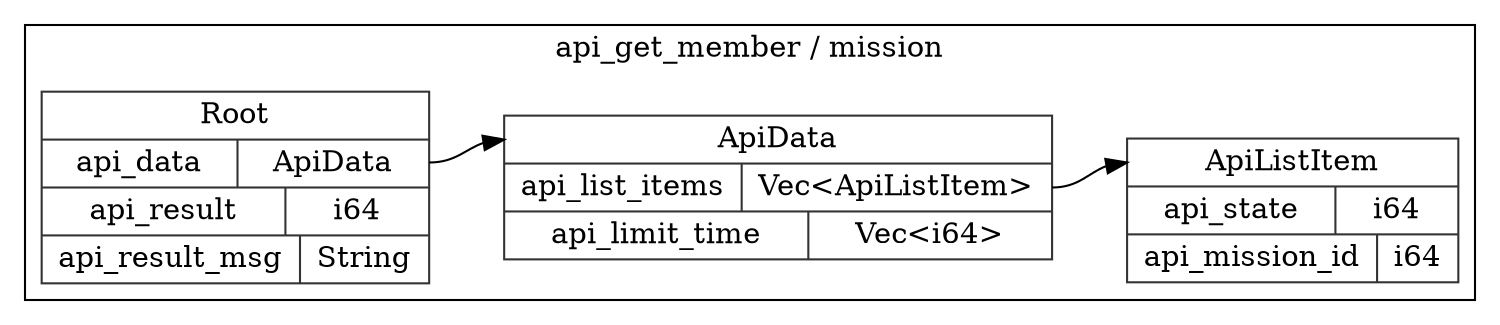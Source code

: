 digraph {
  rankdir=LR;
  subgraph cluster_0 {
    label="api_get_member / mission";
    node [style="filled", color=white, style="solid", color=gray20];
    api_get_member__mission__Root [label="<Root> Root  | { api_data | <api_data> ApiData } | { api_result | <api_result> i64 } | { api_result_msg | <api_result_msg> String }", shape=record];
    api_get_member__mission__ApiData;
    api_get_member__mission__Root:api_data:e -> api_get_member__mission__ApiData:ApiData:w;
    api_get_member__mission__ApiData [label="<ApiData> ApiData  | { api_list_items | <api_list_items> Vec\<ApiListItem\> } | { api_limit_time | <api_limit_time> Vec\<i64\> }", shape=record];
    api_get_member__mission__ApiListItem;
    api_get_member__mission__ApiData:api_list_items:e -> api_get_member__mission__ApiListItem:ApiListItem:w;
    api_get_member__mission__ApiListItem [label="<ApiListItem> ApiListItem  | { api_state | <api_state> i64 } | { api_mission_id | <api_mission_id> i64 }", shape=record];
  }
}

